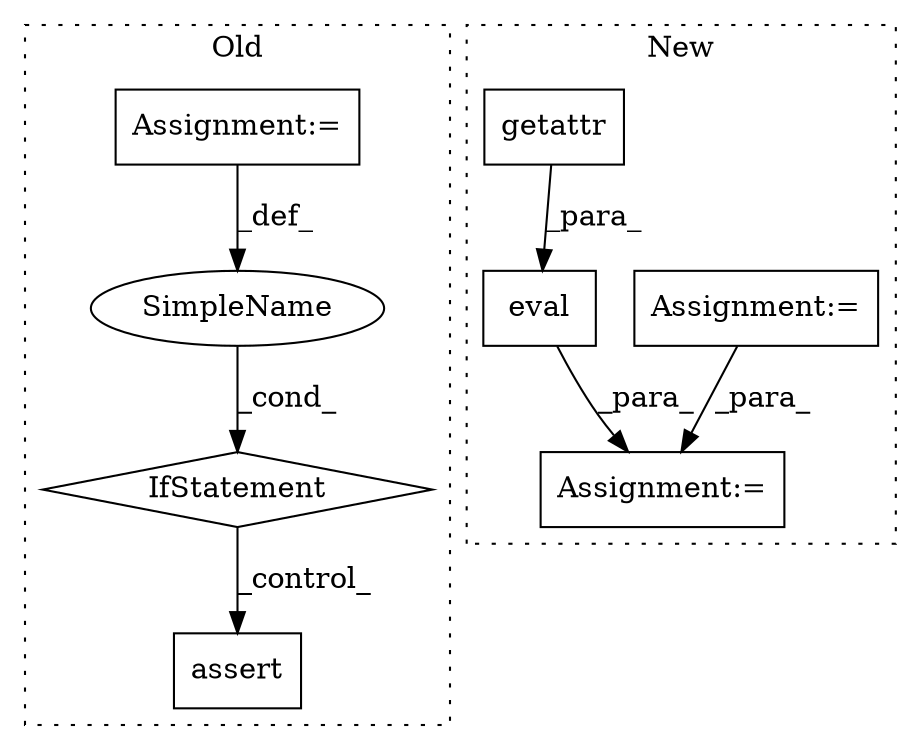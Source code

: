 digraph G {
subgraph cluster0 {
1 [label="IfStatement" a="25" s="2560,2597" l="4,2" shape="diamond"];
3 [label="Assignment:=" a="7" s="2353,2436" l="53,2" shape="box"];
5 [label="SimpleName" a="42" s="" l="" shape="ellipse"];
6 [label="assert" a="6" s="2609" l="7" shape="box"];
label = "Old";
style="dotted";
}
subgraph cluster1 {
2 [label="eval" a="32" s="3225,3279" l="5,1" shape="box"];
4 [label="Assignment:=" a="7" s="3393" l="2" shape="box"];
7 [label="Assignment:=" a="7" s="3149" l="1" shape="box"];
8 [label="getattr" a="32" s="3230,3278" l="8,1" shape="box"];
label = "New";
style="dotted";
}
1 -> 6 [label="_control_"];
2 -> 4 [label="_para_"];
3 -> 5 [label="_def_"];
5 -> 1 [label="_cond_"];
7 -> 4 [label="_para_"];
8 -> 2 [label="_para_"];
}